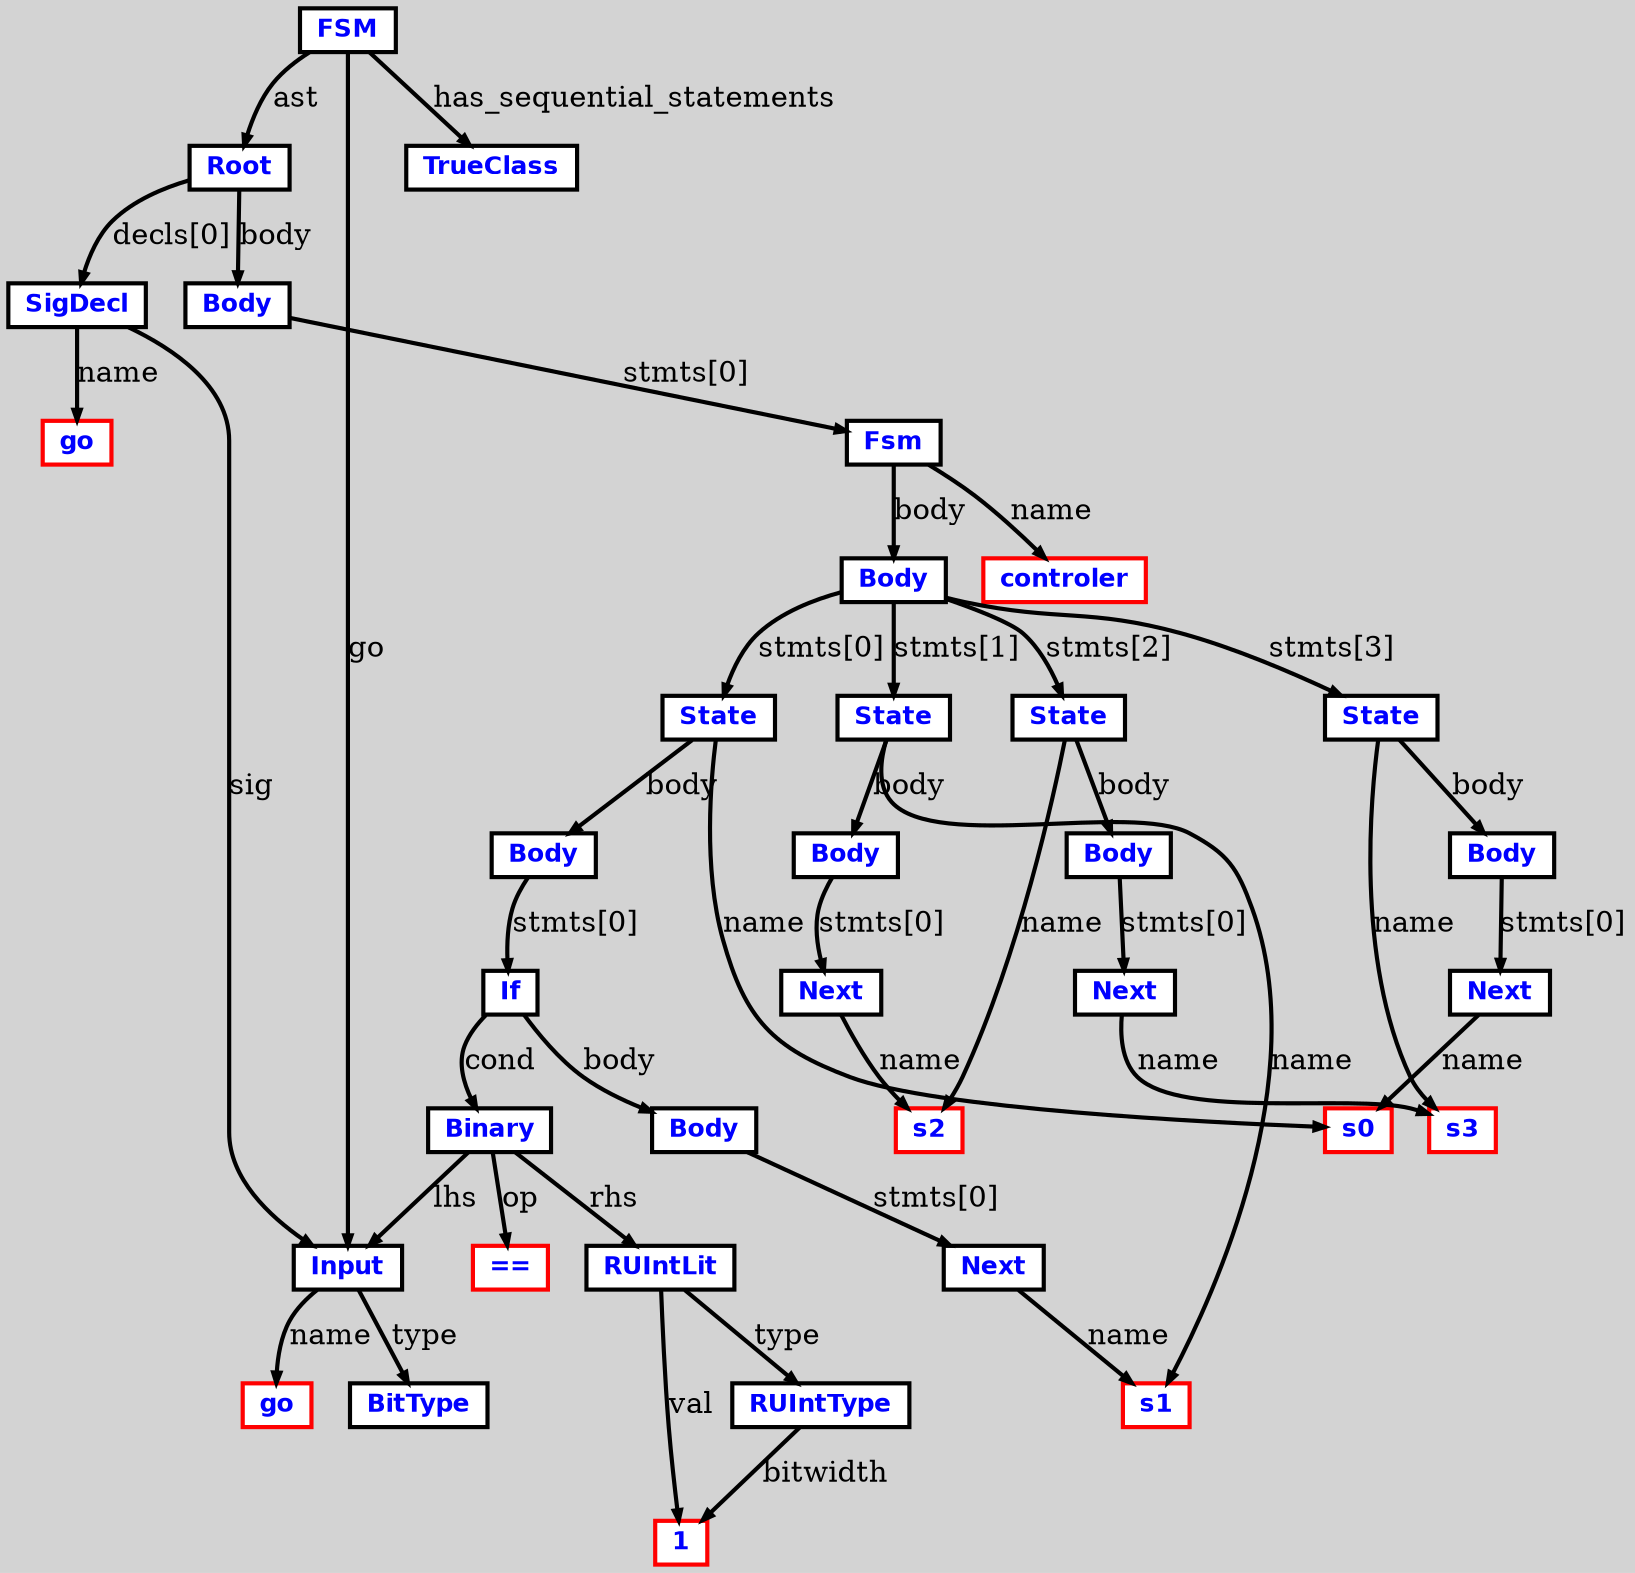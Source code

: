 digraph G {
  ordering=out;
  ranksep=.4;
  bgcolor="lightgrey";
 
  node [shape=box, fixedsize=false, fontsize=12, fontname="Helvetica-bold", fontcolor="blue"
         width=.25, height=.25, color="black", fillcolor="white", style="filled, solid, bold"];
  edge [arrowsize=.5, color="black", style="bold"]
  47385506954780 [label="FSM"]
  47385506952520 [label="Root"]
  47385506945900 [label="SigDecl"]
  47385506946000 [label="go",color="red"]
  47385506947540 [label="Input"]
  1066268 [label="go",color="red"]
  47385506946680 [label="BitType"]
  47385506951560 [label="Body"]
  47385506939460 [label="Fsm"]
  47385506939580 [label="Body"]
  47385506943440 [label="State"]
  1067228 [label="s0",color="red"]
  47385506943460 [label="Body"]
  47385506944180 [label="If"]
  47385506945000 [label="Binary"]
  47385506947540 [label="Input"]
  47385506945020 [label="==",color="red"]
  47385506945180 [label="RUIntLit"]
  3 [label="1",color="red"]
  47385506945080 [label="RUIntType"]
  3 [label="1",color="red"]
  47385506944200 [label="Body"]
  47385506944700 [label="Next"]
  1068188 [label="s1",color="red"]
  47385506942480 [label="State"]
  1068188 [label="s1",color="red"]
  47385506942520 [label="Body"]
  47385506942820 [label="Next"]
  1068508 [label="s2",color="red"]
  47385506941200 [label="State"]
  1068508 [label="s2",color="red"]
  47385506941300 [label="Body"]
  47385506941780 [label="Next"]
  1068828 [label="s3",color="red"]
  47385506940180 [label="State"]
  1068828 [label="s3",color="red"]
  47385506940360 [label="Body"]
  47385506940720 [label="Next"]
  1067228 [label="s0",color="red"]
  1066908 [label="controler",color="red"]
  47385506947540 [label="Input"]
  20 [label="TrueClass"]
  47385506945900 -> 47385506946000 [label="name"]
  47385506947540 -> 1066268 [label="name"]
  47385506947540 -> 47385506946680 [label="type"]
  47385506945900 -> 47385506947540 [label="sig"]
  47385506952520 -> 47385506945900 [label="decls[0]"]
  47385506943440 -> 1067228 [label="name"]
  47385506945000 -> 47385506947540 [label="lhs"]
  47385506945000 -> 47385506945020 [label="op"]
  47385506945180 -> 3 [label="val"]
  47385506945080 -> 3 [label="bitwidth"]
  47385506945180 -> 47385506945080 [label="type"]
  47385506945000 -> 47385506945180 [label="rhs"]
  47385506944180 -> 47385506945000 [label="cond"]
  47385506944700 -> 1068188 [label="name"]
  47385506944200 -> 47385506944700 [label="stmts[0]"]
  47385506944180 -> 47385506944200 [label="body"]
  47385506943460 -> 47385506944180 [label="stmts[0]"]
  47385506943440 -> 47385506943460 [label="body"]
  47385506939580 -> 47385506943440 [label="stmts[0]"]
  47385506942480 -> 1068188 [label="name"]
  47385506942820 -> 1068508 [label="name"]
  47385506942520 -> 47385506942820 [label="stmts[0]"]
  47385506942480 -> 47385506942520 [label="body"]
  47385506939580 -> 47385506942480 [label="stmts[1]"]
  47385506941200 -> 1068508 [label="name"]
  47385506941780 -> 1068828 [label="name"]
  47385506941300 -> 47385506941780 [label="stmts[0]"]
  47385506941200 -> 47385506941300 [label="body"]
  47385506939580 -> 47385506941200 [label="stmts[2]"]
  47385506940180 -> 1068828 [label="name"]
  47385506940720 -> 1067228 [label="name"]
  47385506940360 -> 47385506940720 [label="stmts[0]"]
  47385506940180 -> 47385506940360 [label="body"]
  47385506939580 -> 47385506940180 [label="stmts[3]"]
  47385506939460 -> 47385506939580 [label="body"]
  47385506939460 -> 1066908 [label="name"]
  47385506951560 -> 47385506939460 [label="stmts[0]"]
  47385506952520 -> 47385506951560 [label="body"]
  47385506954780 -> 47385506952520 [label="ast"]
  47385506954780 -> 47385506947540 [label="go"]
  47385506954780 -> 20 [label="has_sequential_statements"]
}
